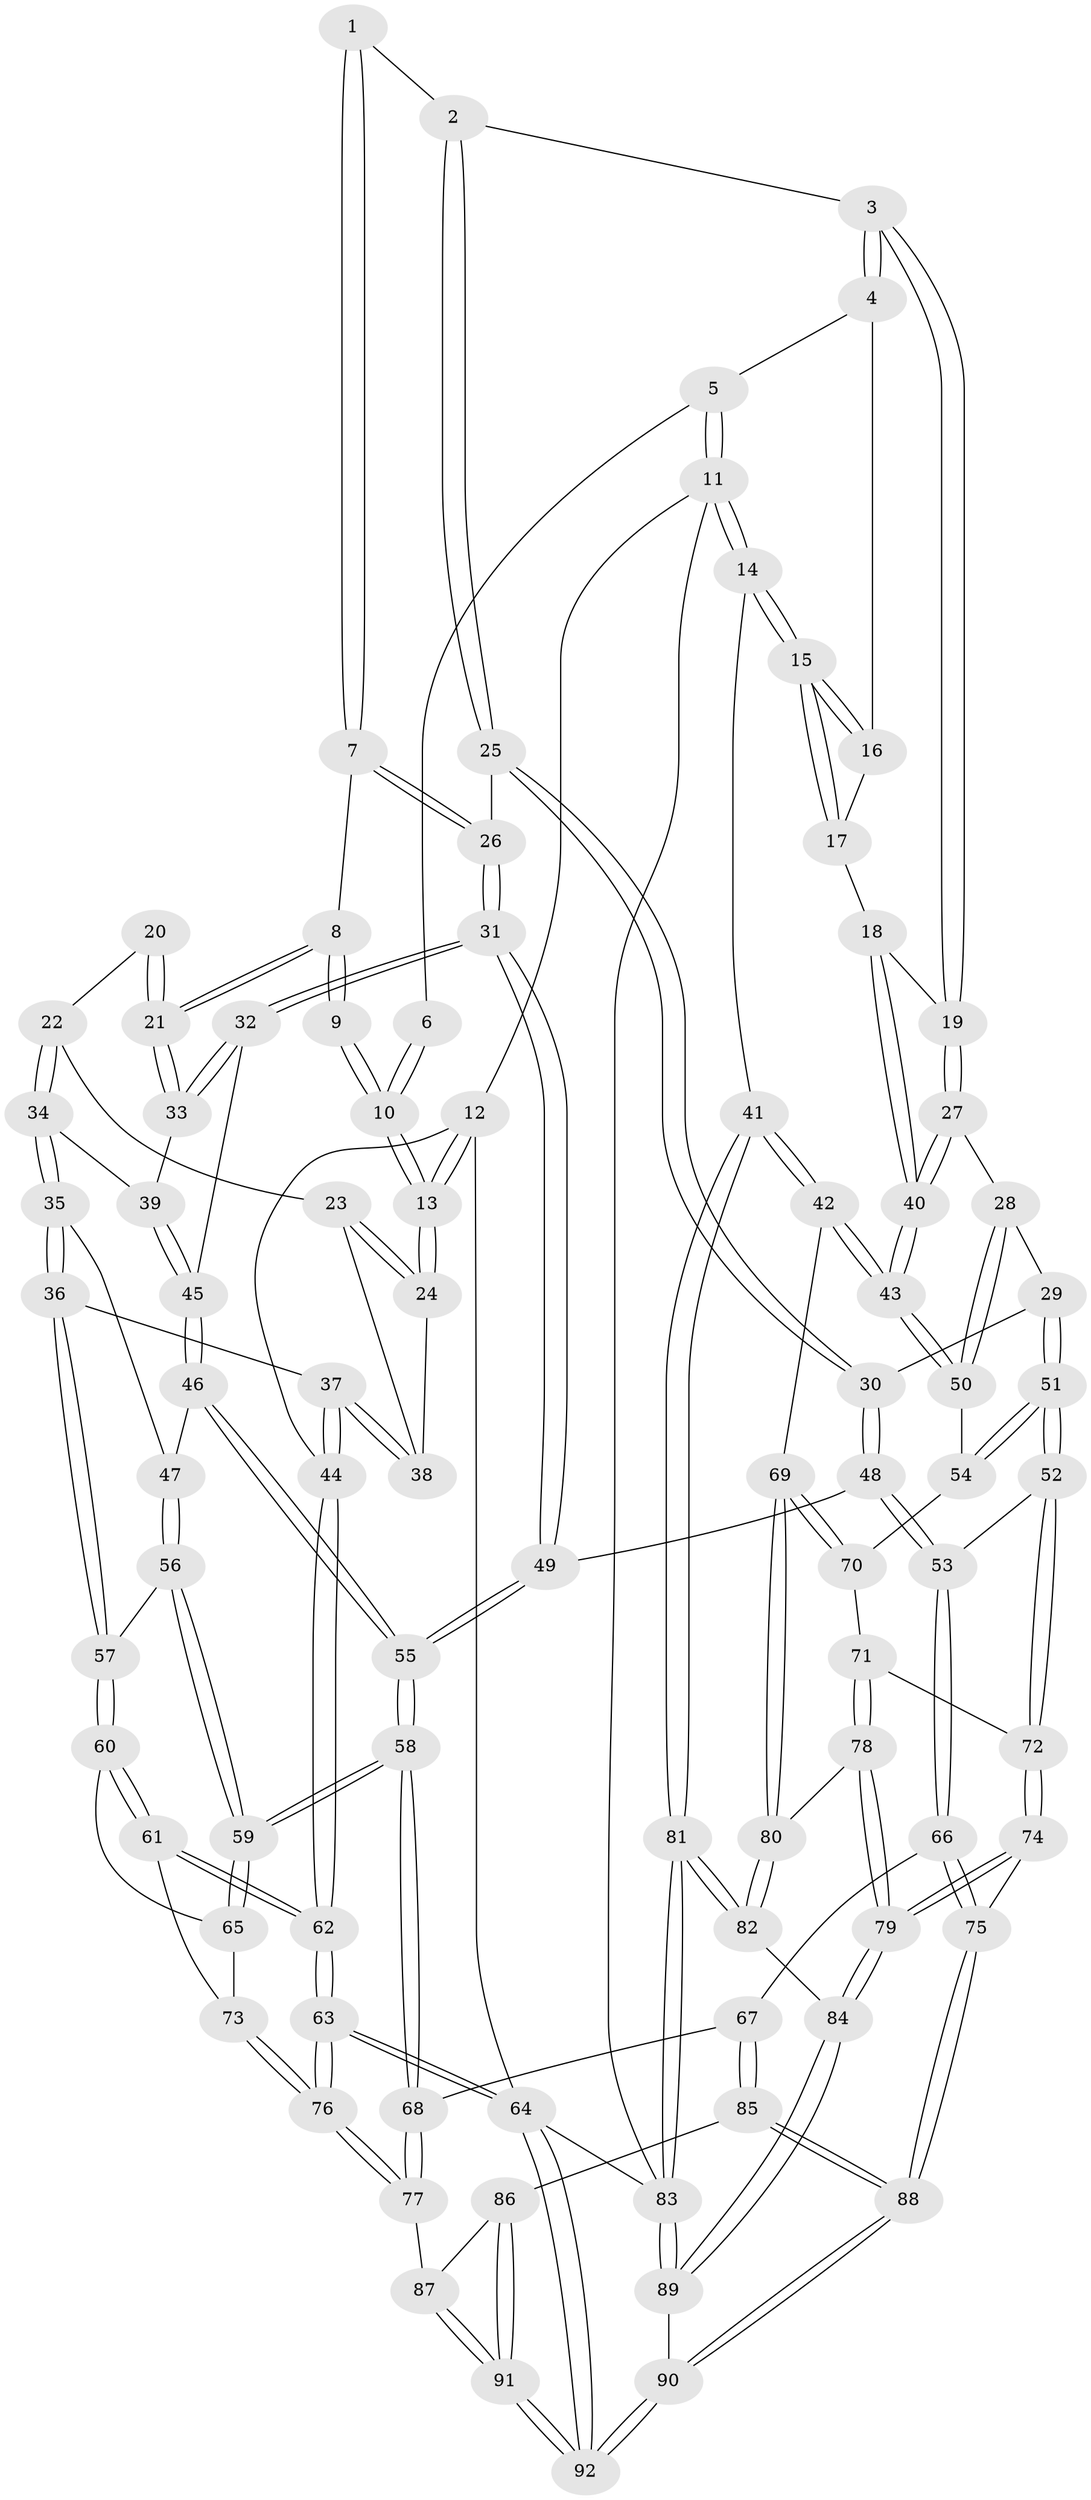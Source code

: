// coarse degree distribution, {3: 0.07272727272727272, 4: 0.4727272727272727, 5: 0.2909090909090909, 2: 0.01818181818181818, 6: 0.14545454545454545}
// Generated by graph-tools (version 1.1) at 2025/42/03/06/25 10:42:28]
// undirected, 92 vertices, 227 edges
graph export_dot {
graph [start="1"]
  node [color=gray90,style=filled];
  1 [pos="+0.43133151077895465+0.06250583890857248"];
  2 [pos="+0.6853459053384723+0.04733612583062392"];
  3 [pos="+0.7537984026325852+0"];
  4 [pos="+0.7559587260193785+0"];
  5 [pos="+0.7901151886101451+0"];
  6 [pos="+0.2181621252546523+0"];
  7 [pos="+0.4167808854753804+0.17762055535806784"];
  8 [pos="+0.37746549044895544+0.19153246541111768"];
  9 [pos="+0.22144423648116784+0.049347866423803864"];
  10 [pos="+0+0"];
  11 [pos="+1+0"];
  12 [pos="+0+0"];
  13 [pos="+0+0"];
  14 [pos="+1+0.22955700546596933"];
  15 [pos="+1+0.22445394227130863"];
  16 [pos="+0.8754965103788872+0.08237423607541224"];
  17 [pos="+0.9229947285377955+0.1841314589767516"];
  18 [pos="+0.9024541225507898+0.2585964719140429"];
  19 [pos="+0.8319034838939137+0.2294301515215623"];
  20 [pos="+0.26454367017939356+0.2103157524745593"];
  21 [pos="+0.35119369136163847+0.22846518291560997"];
  22 [pos="+0.20560833165984466+0.2487134651750612"];
  23 [pos="+0.18970003008626965+0.24039143021929862"];
  24 [pos="+0+0"];
  25 [pos="+0.6186046720084061+0.21968463804330016"];
  26 [pos="+0.4766617629187204+0.20526108654144526"];
  27 [pos="+0.7637604573851741+0.30405469606994423"];
  28 [pos="+0.7157606713149047+0.3188552918849648"];
  29 [pos="+0.6775897698747606+0.3063954790424662"];
  30 [pos="+0.6294939428473789+0.2662604056487673"];
  31 [pos="+0.41409466398693584+0.38590828585604503"];
  32 [pos="+0.37843653157096824+0.3693344212660754"];
  33 [pos="+0.34149830142676235+0.27488381584135035"];
  34 [pos="+0.235030919531122+0.29580200253443595"];
  35 [pos="+0.21906666204291372+0.35848194137962563"];
  36 [pos="+0.10897129608674117+0.3850840745505565"];
  37 [pos="+0.09511800006442334+0.36730011399935836"];
  38 [pos="+0.13892412875043147+0.29686246506939756"];
  39 [pos="+0.25778520709095304+0.2917926205141011"];
  40 [pos="+0.9465477484211124+0.34736889895512435"];
  41 [pos="+1+0.4348759639338047"];
  42 [pos="+1+0.4374253178133553"];
  43 [pos="+1+0.4017845643898693"];
  44 [pos="+0+0.14171777589260617"];
  45 [pos="+0.3249099384506397+0.3896944442128966"];
  46 [pos="+0.2858699805320609+0.40528427111033827"];
  47 [pos="+0.2776648867860597+0.4065373055488086"];
  48 [pos="+0.4878663486871236+0.4254148445968333"];
  49 [pos="+0.44569068087176833+0.413235259807468"];
  50 [pos="+0.8095803062212528+0.45886917652899095"];
  51 [pos="+0.654762883753736+0.5232037367737881"];
  52 [pos="+0.6321783947996141+0.5439557886925158"];
  53 [pos="+0.5458401331127578+0.5384530333536707"];
  54 [pos="+0.7938707563292962+0.483225872535452"];
  55 [pos="+0.34872017341788075+0.52038631016785"];
  56 [pos="+0.25926914916413973+0.4439100383757536"];
  57 [pos="+0.10992169125178092+0.4541831530184472"];
  58 [pos="+0.29137413646915566+0.6361453516719962"];
  59 [pos="+0.2461807476238971+0.5960753435583533"];
  60 [pos="+0.10085952763052371+0.4999045189409042"];
  61 [pos="+0+0.5153906618439056"];
  62 [pos="+0+0.5167887456107098"];
  63 [pos="+0+0.8125795922895827"];
  64 [pos="+0+1"];
  65 [pos="+0.13557188063627337+0.5557598061013393"];
  66 [pos="+0.43465175522026567+0.6961844743863507"];
  67 [pos="+0.3301989980944992+0.6883176471799834"];
  68 [pos="+0.30615327680163273+0.6648950469039199"];
  69 [pos="+0.91031182345697+0.6294040134583743"];
  70 [pos="+0.8120447146960861+0.5483566290119765"];
  71 [pos="+0.7409109121685387+0.6482687084846905"];
  72 [pos="+0.6797769825188484+0.6208730514792775"];
  73 [pos="+0.0813308559786188+0.6236609209457752"];
  74 [pos="+0.6213421484352732+0.7329021052348373"];
  75 [pos="+0.5019013651105463+0.770660810257106"];
  76 [pos="+0+0.7731981095637422"];
  77 [pos="+0.0018425699772122396+0.7760960984501492"];
  78 [pos="+0.8085283831292875+0.7322340999181383"];
  79 [pos="+0.7635113039798879+0.8020898751790027"];
  80 [pos="+0.880533473189891+0.7102495053463685"];
  81 [pos="+1+1"];
  82 [pos="+1+0.8343671061564726"];
  83 [pos="+1+1"];
  84 [pos="+0.7520157428138865+0.8935708959423216"];
  85 [pos="+0.27586367985030674+0.8216779588307552"];
  86 [pos="+0.26169576648131465+0.8364520762560846"];
  87 [pos="+0.015546601443063851+0.7855600908028313"];
  88 [pos="+0.5678091345456234+1"];
  89 [pos="+0.6591648573084333+1"];
  90 [pos="+0.5800812975327195+1"];
  91 [pos="+0.19816466973866984+1"];
  92 [pos="+0.20830411682138888+1"];
  1 -- 2;
  1 -- 7;
  1 -- 7;
  2 -- 3;
  2 -- 25;
  2 -- 25;
  3 -- 4;
  3 -- 4;
  3 -- 19;
  3 -- 19;
  4 -- 5;
  4 -- 16;
  5 -- 6;
  5 -- 11;
  5 -- 11;
  6 -- 10;
  6 -- 10;
  7 -- 8;
  7 -- 26;
  7 -- 26;
  8 -- 9;
  8 -- 9;
  8 -- 21;
  8 -- 21;
  9 -- 10;
  9 -- 10;
  10 -- 13;
  10 -- 13;
  11 -- 12;
  11 -- 14;
  11 -- 14;
  11 -- 83;
  12 -- 13;
  12 -- 13;
  12 -- 44;
  12 -- 64;
  13 -- 24;
  13 -- 24;
  14 -- 15;
  14 -- 15;
  14 -- 41;
  15 -- 16;
  15 -- 16;
  15 -- 17;
  15 -- 17;
  16 -- 17;
  17 -- 18;
  18 -- 19;
  18 -- 40;
  18 -- 40;
  19 -- 27;
  19 -- 27;
  20 -- 21;
  20 -- 21;
  20 -- 22;
  21 -- 33;
  21 -- 33;
  22 -- 23;
  22 -- 34;
  22 -- 34;
  23 -- 24;
  23 -- 24;
  23 -- 38;
  24 -- 38;
  25 -- 26;
  25 -- 30;
  25 -- 30;
  26 -- 31;
  26 -- 31;
  27 -- 28;
  27 -- 40;
  27 -- 40;
  28 -- 29;
  28 -- 50;
  28 -- 50;
  29 -- 30;
  29 -- 51;
  29 -- 51;
  30 -- 48;
  30 -- 48;
  31 -- 32;
  31 -- 32;
  31 -- 49;
  31 -- 49;
  32 -- 33;
  32 -- 33;
  32 -- 45;
  33 -- 39;
  34 -- 35;
  34 -- 35;
  34 -- 39;
  35 -- 36;
  35 -- 36;
  35 -- 47;
  36 -- 37;
  36 -- 57;
  36 -- 57;
  37 -- 38;
  37 -- 38;
  37 -- 44;
  37 -- 44;
  39 -- 45;
  39 -- 45;
  40 -- 43;
  40 -- 43;
  41 -- 42;
  41 -- 42;
  41 -- 81;
  41 -- 81;
  42 -- 43;
  42 -- 43;
  42 -- 69;
  43 -- 50;
  43 -- 50;
  44 -- 62;
  44 -- 62;
  45 -- 46;
  45 -- 46;
  46 -- 47;
  46 -- 55;
  46 -- 55;
  47 -- 56;
  47 -- 56;
  48 -- 49;
  48 -- 53;
  48 -- 53;
  49 -- 55;
  49 -- 55;
  50 -- 54;
  51 -- 52;
  51 -- 52;
  51 -- 54;
  51 -- 54;
  52 -- 53;
  52 -- 72;
  52 -- 72;
  53 -- 66;
  53 -- 66;
  54 -- 70;
  55 -- 58;
  55 -- 58;
  56 -- 57;
  56 -- 59;
  56 -- 59;
  57 -- 60;
  57 -- 60;
  58 -- 59;
  58 -- 59;
  58 -- 68;
  58 -- 68;
  59 -- 65;
  59 -- 65;
  60 -- 61;
  60 -- 61;
  60 -- 65;
  61 -- 62;
  61 -- 62;
  61 -- 73;
  62 -- 63;
  62 -- 63;
  63 -- 64;
  63 -- 64;
  63 -- 76;
  63 -- 76;
  64 -- 92;
  64 -- 92;
  64 -- 83;
  65 -- 73;
  66 -- 67;
  66 -- 75;
  66 -- 75;
  67 -- 68;
  67 -- 85;
  67 -- 85;
  68 -- 77;
  68 -- 77;
  69 -- 70;
  69 -- 70;
  69 -- 80;
  69 -- 80;
  70 -- 71;
  71 -- 72;
  71 -- 78;
  71 -- 78;
  72 -- 74;
  72 -- 74;
  73 -- 76;
  73 -- 76;
  74 -- 75;
  74 -- 79;
  74 -- 79;
  75 -- 88;
  75 -- 88;
  76 -- 77;
  76 -- 77;
  77 -- 87;
  78 -- 79;
  78 -- 79;
  78 -- 80;
  79 -- 84;
  79 -- 84;
  80 -- 82;
  80 -- 82;
  81 -- 82;
  81 -- 82;
  81 -- 83;
  81 -- 83;
  82 -- 84;
  83 -- 89;
  83 -- 89;
  84 -- 89;
  84 -- 89;
  85 -- 86;
  85 -- 88;
  85 -- 88;
  86 -- 87;
  86 -- 91;
  86 -- 91;
  87 -- 91;
  87 -- 91;
  88 -- 90;
  88 -- 90;
  89 -- 90;
  90 -- 92;
  90 -- 92;
  91 -- 92;
  91 -- 92;
}
